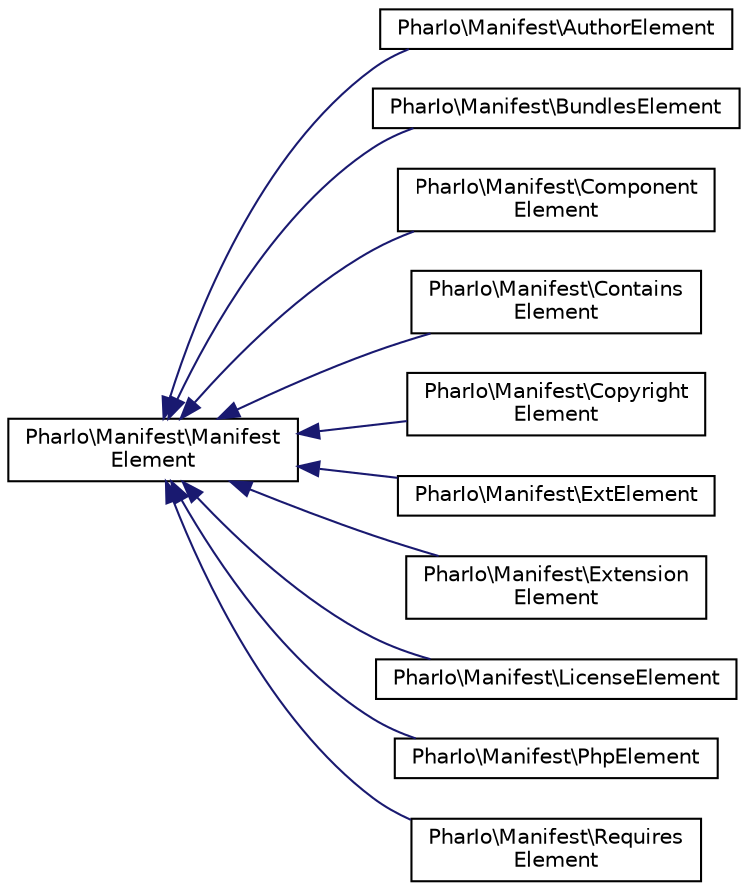 digraph "Graphical Class Hierarchy"
{
  edge [fontname="Helvetica",fontsize="10",labelfontname="Helvetica",labelfontsize="10"];
  node [fontname="Helvetica",fontsize="10",shape=record];
  rankdir="LR";
  Node0 [label="PharIo\\Manifest\\Manifest\lElement",height=0.2,width=0.4,color="black", fillcolor="white", style="filled",URL="$classPharIo_1_1Manifest_1_1ManifestElement.html"];
  Node0 -> Node1 [dir="back",color="midnightblue",fontsize="10",style="solid",fontname="Helvetica"];
  Node1 [label="PharIo\\Manifest\\AuthorElement",height=0.2,width=0.4,color="black", fillcolor="white", style="filled",URL="$classPharIo_1_1Manifest_1_1AuthorElement.html"];
  Node0 -> Node2 [dir="back",color="midnightblue",fontsize="10",style="solid",fontname="Helvetica"];
  Node2 [label="PharIo\\Manifest\\BundlesElement",height=0.2,width=0.4,color="black", fillcolor="white", style="filled",URL="$classPharIo_1_1Manifest_1_1BundlesElement.html"];
  Node0 -> Node3 [dir="back",color="midnightblue",fontsize="10",style="solid",fontname="Helvetica"];
  Node3 [label="PharIo\\Manifest\\Component\lElement",height=0.2,width=0.4,color="black", fillcolor="white", style="filled",URL="$classPharIo_1_1Manifest_1_1ComponentElement.html"];
  Node0 -> Node4 [dir="back",color="midnightblue",fontsize="10",style="solid",fontname="Helvetica"];
  Node4 [label="PharIo\\Manifest\\Contains\lElement",height=0.2,width=0.4,color="black", fillcolor="white", style="filled",URL="$classPharIo_1_1Manifest_1_1ContainsElement.html"];
  Node0 -> Node5 [dir="back",color="midnightblue",fontsize="10",style="solid",fontname="Helvetica"];
  Node5 [label="PharIo\\Manifest\\Copyright\lElement",height=0.2,width=0.4,color="black", fillcolor="white", style="filled",URL="$classPharIo_1_1Manifest_1_1CopyrightElement.html"];
  Node0 -> Node6 [dir="back",color="midnightblue",fontsize="10",style="solid",fontname="Helvetica"];
  Node6 [label="PharIo\\Manifest\\ExtElement",height=0.2,width=0.4,color="black", fillcolor="white", style="filled",URL="$classPharIo_1_1Manifest_1_1ExtElement.html"];
  Node0 -> Node7 [dir="back",color="midnightblue",fontsize="10",style="solid",fontname="Helvetica"];
  Node7 [label="PharIo\\Manifest\\Extension\lElement",height=0.2,width=0.4,color="black", fillcolor="white", style="filled",URL="$classPharIo_1_1Manifest_1_1ExtensionElement.html"];
  Node0 -> Node8 [dir="back",color="midnightblue",fontsize="10",style="solid",fontname="Helvetica"];
  Node8 [label="PharIo\\Manifest\\LicenseElement",height=0.2,width=0.4,color="black", fillcolor="white", style="filled",URL="$classPharIo_1_1Manifest_1_1LicenseElement.html"];
  Node0 -> Node9 [dir="back",color="midnightblue",fontsize="10",style="solid",fontname="Helvetica"];
  Node9 [label="PharIo\\Manifest\\PhpElement",height=0.2,width=0.4,color="black", fillcolor="white", style="filled",URL="$classPharIo_1_1Manifest_1_1PhpElement.html"];
  Node0 -> Node10 [dir="back",color="midnightblue",fontsize="10",style="solid",fontname="Helvetica"];
  Node10 [label="PharIo\\Manifest\\Requires\lElement",height=0.2,width=0.4,color="black", fillcolor="white", style="filled",URL="$classPharIo_1_1Manifest_1_1RequiresElement.html"];
}
